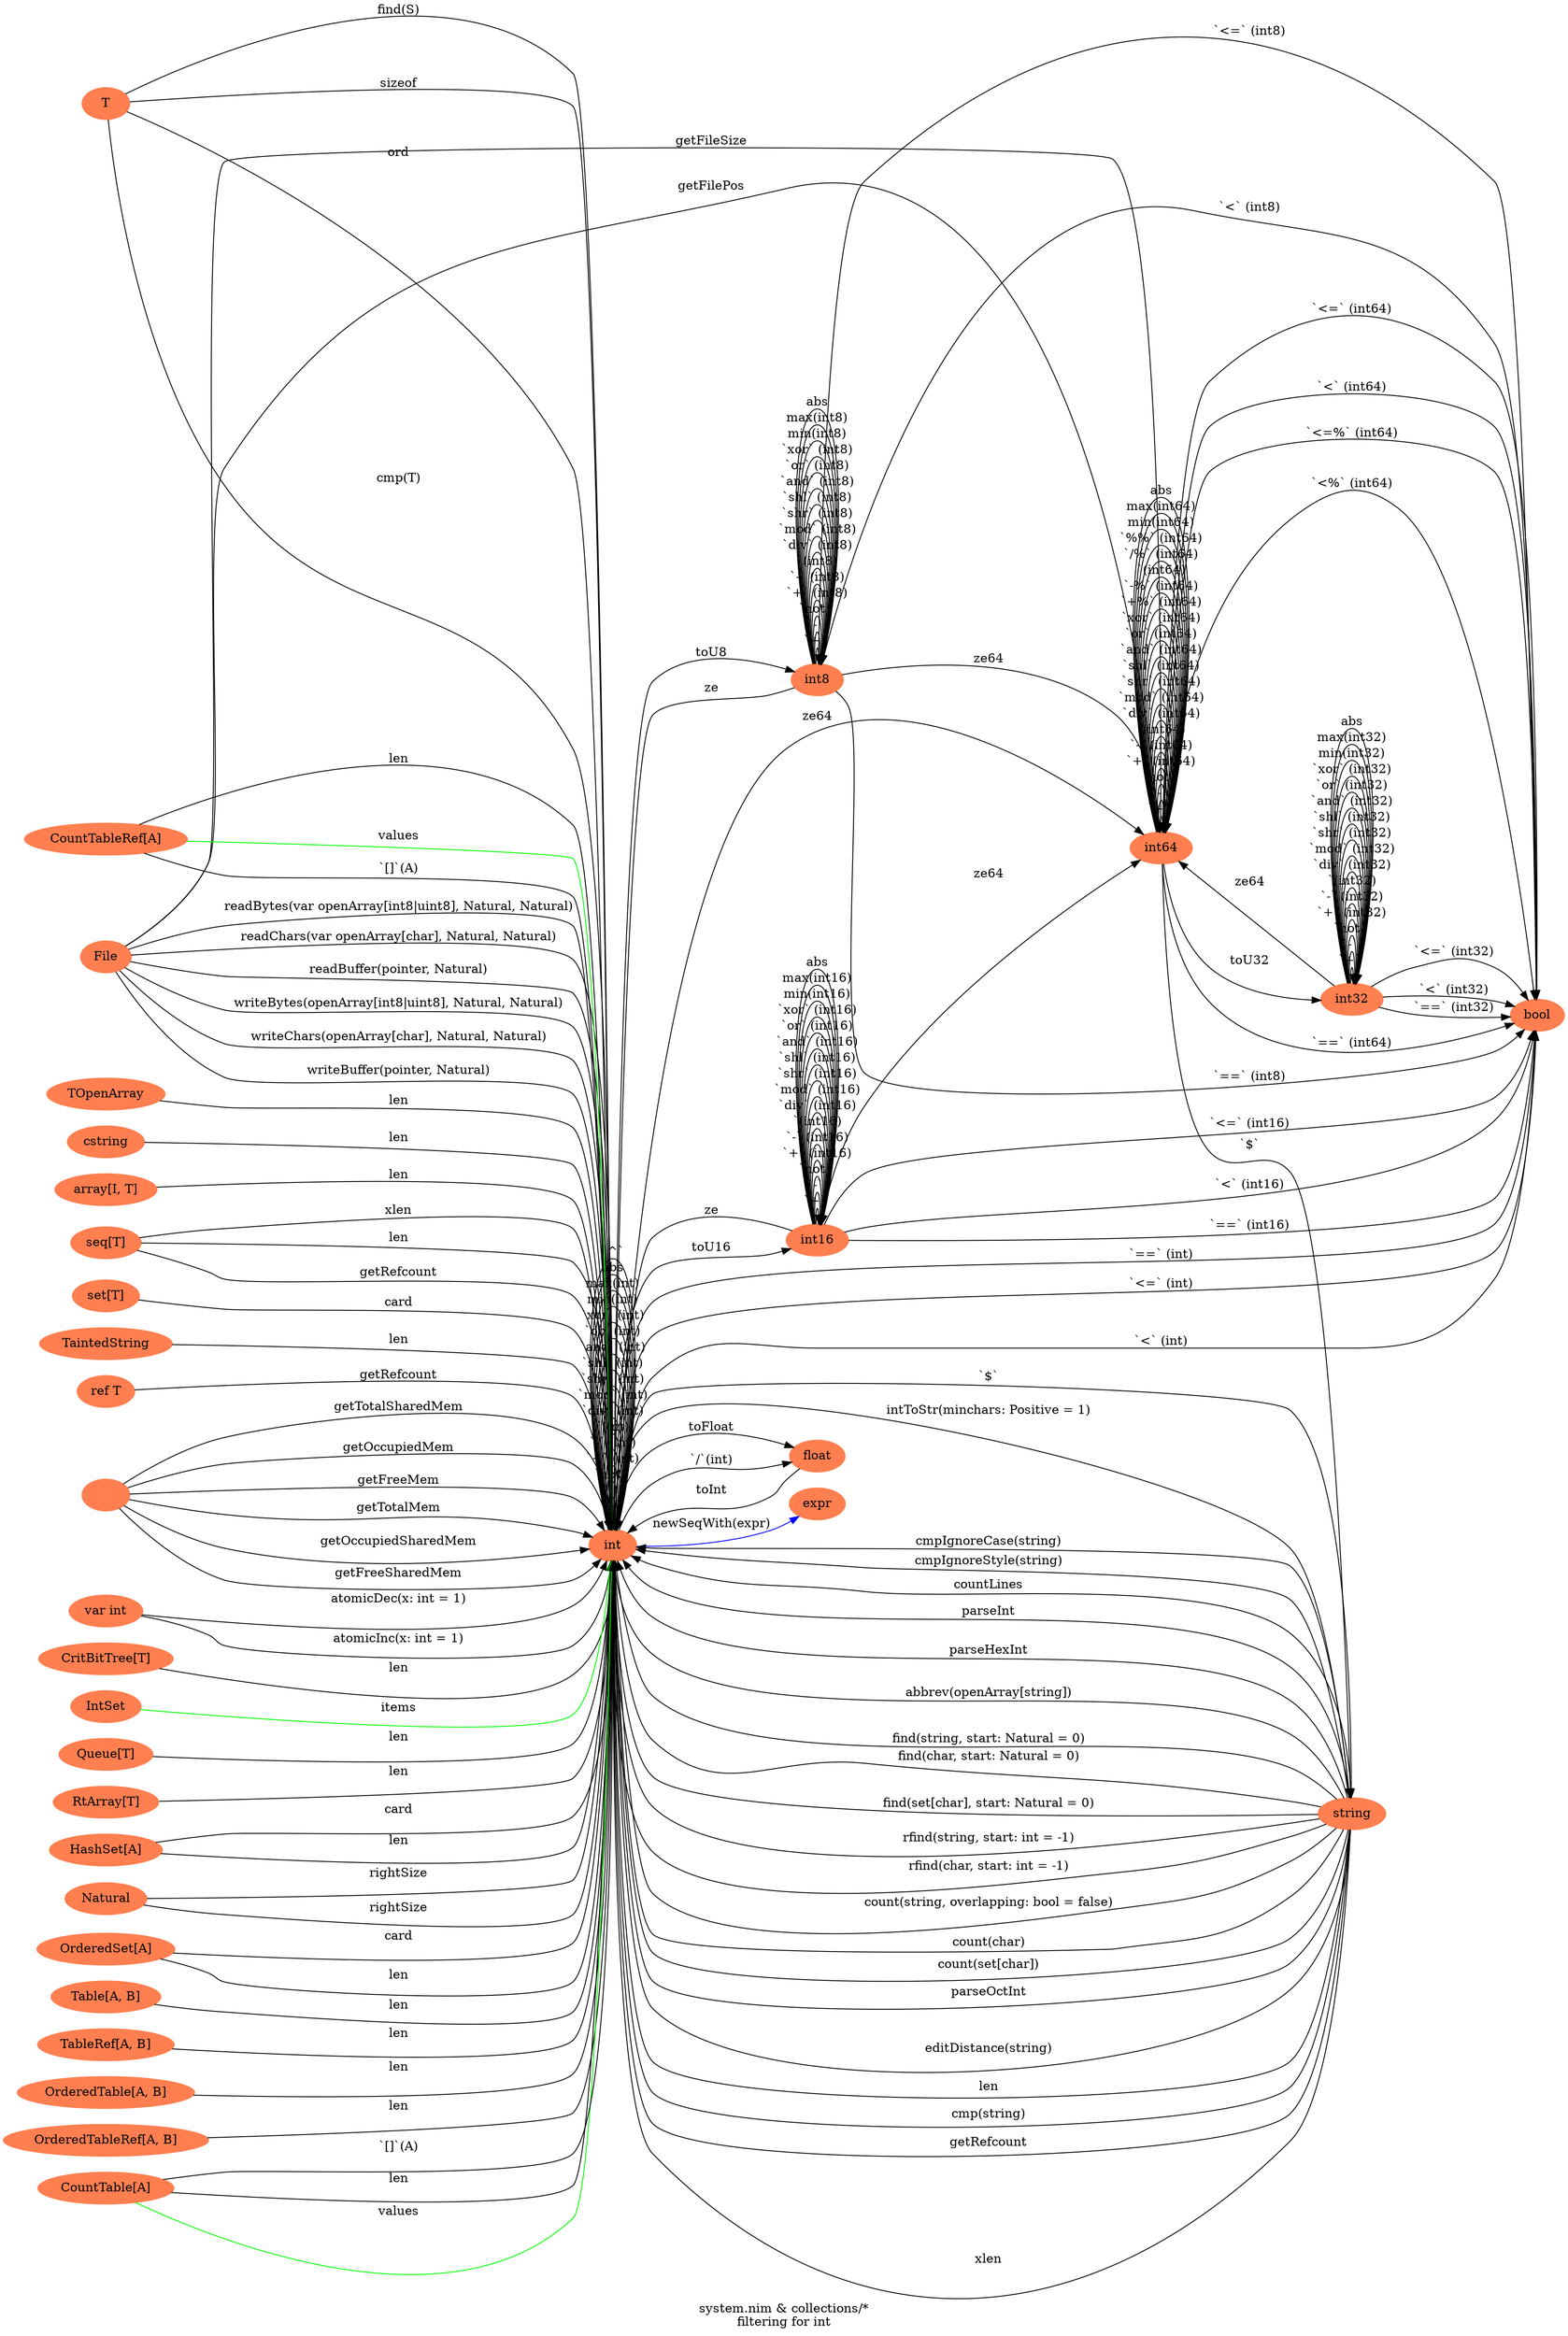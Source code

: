 digraph {
graph [
label = "system.nim & collections/*
filtering for int";
rankdir=LR;
];
node[color=coral, style=filled, label="T" ] N0;
node[color=coral, style=filled, label="int" ] N1;
N0 -> N1 [color="", label="sizeof" ];
node[color=coral, style=filled, label="TOpenArray" ] N2;
N2 -> N1 [color="", label="len" ];
node[color=coral, style=filled, label="string" ] N3;
N3 -> N1 [color="", label="len" ];
node[color=coral, style=filled, label="cstring" ] N4;
N4 -> N1 [color="", label="len" ];
node[color=coral, style=filled, label="array[I, T]" ] N5;
N5 -> N1 [color="", label="len" ];
node[color=coral, style=filled, label="seq[T]" ] N6;
N6 -> N1 [color="", label="len" ];
node[color=coral, style=filled, label="set[T]" ] N7;
N7 -> N1 [color="", label="card" ];
N0 -> N1 [color="", label="ord" ];
node[color=coral, style=filled, label="int8" ] N8;
N8 -> N1 [color="", label="ze" ];
node[color=coral, style=filled, label="int16" ] N9;
N9 -> N1 [color="", label="ze" ];
node[color=coral, style=filled, label="int64" ] N10;
N8 -> N10 [color="", label="ze64" ];
N9 -> N10 [color="", label="ze64" ];
node[color=coral, style=filled, label="int32" ] N11;
N11 -> N10 [color="", label="ze64" ];
N1 -> N10 [color="", label="ze64" ];
N1 -> N8 [color="", label="toU8" ];
N1 -> N9 [color="", label="toU16" ];
N10 -> N11 [color="", label="toU32" ];
N1 -> N1 [color="", label="`+` " ];
N8 -> N8 [color="", label="`+` " ];
N9 -> N9 [color="", label="`+` " ];
N11 -> N11 [color="", label="`+` " ];
N10 -> N10 [color="", label="`+` " ];
N1 -> N1 [color="", label="`-` " ];
N8 -> N8 [color="", label="`-` " ];
N9 -> N9 [color="", label="`-` " ];
N11 -> N11 [color="", label="`-` " ];
N10 -> N10 [color="", label="`-` " ];
N1 -> N1 [color="", label="`not` " ];
N8 -> N8 [color="", label="`not` " ];
N9 -> N9 [color="", label="`not` " ];
N11 -> N11 [color="", label="`not` " ];
N10 -> N10 [color="", label="`not` " ];
N1 -> N1 [color="", label="`+` (int)" ];
N8 -> N8 [color="", label="`+` (int8)" ];
N9 -> N9 [color="", label="`+` (int16)" ];
N11 -> N11 [color="", label="`+` (int32)" ];
N10 -> N10 [color="", label="`+` (int64)" ];
N1 -> N1 [color="", label="`-` (int)" ];
N8 -> N8 [color="", label="`-` (int8)" ];
N9 -> N9 [color="", label="`-` (int16)" ];
N11 -> N11 [color="", label="`-` (int32)" ];
N10 -> N10 [color="", label="`-` (int64)" ];
N1 -> N1 [color="", label="`(int)" ];
N8 -> N8 [color="", label="`(int8)" ];
N9 -> N9 [color="", label="`(int16)" ];
N11 -> N11 [color="", label="`(int32)" ];
N10 -> N10 [color="", label="`(int64)" ];
N1 -> N1 [color="", label="`div` (int)" ];
N8 -> N8 [color="", label="`div` (int8)" ];
N9 -> N9 [color="", label="`div` (int16)" ];
N11 -> N11 [color="", label="`div` (int32)" ];
N10 -> N10 [color="", label="`div` (int64)" ];
N1 -> N1 [color="", label="`mod` (int)" ];
N8 -> N8 [color="", label="`mod` (int8)" ];
N9 -> N9 [color="", label="`mod` (int16)" ];
N11 -> N11 [color="", label="`mod` (int32)" ];
N10 -> N10 [color="", label="`mod` (int64)" ];
N1 -> N1 [color="", label="`shr` (int)" ];
N8 -> N8 [color="", label="`shr` (int8)" ];
N9 -> N9 [color="", label="`shr` (int16)" ];
N11 -> N11 [color="", label="`shr` (int32)" ];
N10 -> N10 [color="", label="`shr` (int64)" ];
N1 -> N1 [color="", label="`shl` (int)" ];
N8 -> N8 [color="", label="`shl` (int8)" ];
N9 -> N9 [color="", label="`shl` (int16)" ];
N11 -> N11 [color="", label="`shl` (int32)" ];
N10 -> N10 [color="", label="`shl` (int64)" ];
N1 -> N1 [color="", label="`and` (int)" ];
N8 -> N8 [color="", label="`and` (int8)" ];
N9 -> N9 [color="", label="`and` (int16)" ];
N11 -> N11 [color="", label="`and` (int32)" ];
N10 -> N10 [color="", label="`and` (int64)" ];
N1 -> N1 [color="", label="`or` (int)" ];
N8 -> N8 [color="", label="`or` (int8)" ];
N9 -> N9 [color="", label="`or` (int16)" ];
N11 -> N11 [color="", label="`or` (int32)" ];
N10 -> N10 [color="", label="`or` (int64)" ];
N1 -> N1 [color="", label="`xor` (int)" ];
N8 -> N8 [color="", label="`xor` (int8)" ];
N9 -> N9 [color="", label="`xor` (int16)" ];
N11 -> N11 [color="", label="`xor` (int32)" ];
N10 -> N10 [color="", label="`xor` (int64)" ];
node[color=coral, style=filled, label="bool" ] N12;
N1 -> N12 [color="", label="`==` (int)" ];
N8 -> N12 [color="", label="`==` (int8)" ];
N9 -> N12 [color="", label="`==` (int16)" ];
N11 -> N12 [color="", label="`==` (int32)" ];
N10 -> N12 [color="", label="`==` (int64)" ];
N1 -> N12 [color="", label="`<=` (int)" ];
N8 -> N12 [color="", label="`<=` (int8)" ];
N9 -> N12 [color="", label="`<=` (int16)" ];
N11 -> N12 [color="", label="`<=` (int32)" ];
N10 -> N12 [color="", label="`<=` (int64)" ];
N1 -> N12 [color="", label="`<` (int)" ];
N8 -> N12 [color="", label="`<` (int8)" ];
N9 -> N12 [color="", label="`<` (int16)" ];
N11 -> N12 [color="", label="`<` (int32)" ];
N10 -> N12 [color="", label="`<` (int64)" ];
N10 -> N10 [color="", label="`+%` (int64)" ];
N10 -> N10 [color="", label="`-%` (int64)" ];
N10 -> N10 [color="", label="`(int64)" ];
N10 -> N10 [color="", label="`/%` (int64)" ];
N10 -> N10 [color="", label="`%%` (int64)" ];
N10 -> N12 [color="", label="`<=%` (int64)" ];
N10 -> N12 [color="", label="`<%` (int64)" ];
N0 -> N1 [color="", label="cmp(T)" ];
N3 -> N1 [color="", label="cmp(string)" ];
node[color=coral, style=filled, label="TaintedString" ] N13;
N13 -> N1 [color="", label="len" ];
node[color=coral, style=filled, label="float" ] N14;
N1 -> N14 [color="", label="toFloat" ];
N14 -> N1 [color="", label="toInt" ];
N1 -> N3 [color="", label="`$`" ];
N10 -> N3 [color="", label="`$`" ];
node[color=coral, style=filled, label="ref T" ] N15;
N15 -> N1 [color="", label="getRefcount" ];
N3 -> N1 [color="", label="getRefcount" ];
N6 -> N1 [color="", label="getRefcount" ];
node[color=coral, style=filled, label="" ] N16;
N16 -> N1 [color="", label="getOccupiedMem" ];
N16 -> N1 [color="", label="getFreeMem" ];
N16 -> N1 [color="", label="getTotalMem" ];
N16 -> N1 [color="", label="getOccupiedSharedMem" ];
N16 -> N1 [color="", label="getFreeSharedMem" ];
N16 -> N1 [color="", label="getTotalSharedMem" ];
N1 -> N1 [color="", label="min(int)" ];
N8 -> N8 [color="", label="min(int8)" ];
N9 -> N9 [color="", label="min(int16)" ];
N11 -> N11 [color="", label="min(int32)" ];
N10 -> N10 [color="", label="min(int64)" ];
N1 -> N1 [color="", label="max(int)" ];
N8 -> N8 [color="", label="max(int8)" ];
N9 -> N9 [color="", label="max(int16)" ];
N11 -> N11 [color="", label="max(int32)" ];
N10 -> N10 [color="", label="max(int64)" ];
N0 -> N1 [color="", label="find(S)" ];
N1 -> N1 [color="", label="abs" ];
N8 -> N8 [color="", label="abs" ];
N9 -> N9 [color="", label="abs" ];
N11 -> N11 [color="", label="abs" ];
N10 -> N10 [color="", label="abs" ];
node[color=coral, style=filled, label="File" ] N17;
N17 -> N10 [color="", label="getFileSize" ];
N17 -> N1 [color="", label="readBytes(var openArray[int8|uint8], Natural, Natural)" ];
N17 -> N1 [color="", label="readChars(var openArray[char], Natural, Natural)" ];
N17 -> N1 [color="", label="readBuffer(pointer, Natural)" ];
N17 -> N1 [color="", label="writeBytes(openArray[int8|uint8], Natural, Natural)" ];
N17 -> N1 [color="", label="writeChars(openArray[char], Natural, Natural)" ];
N17 -> N1 [color="", label="writeBuffer(pointer, Natural)" ];
N17 -> N10 [color="", label="getFilePos" ];
node[color=coral, style=filled, label="var int" ] N18;
N18 -> N1 [color="", label="atomicInc(x: int = 1)" ];
N18 -> N1 [color="", label="atomicDec(x: int = 1)" ];
N1 -> N14 [color="", label="`/`(int)" ];
N1 -> N1 [color="", label="`^`" ];
N3 -> N1 [color="", label="xlen" ];
N6 -> N1 [color="", label="xlen" ];
node[color=coral, style=filled, label="CritBitTree[T]" ] N19;
N19 -> N1 [color="", label="len" ];
node[color=coral, style=filled, label="IntSet" ] N20;
N20 -> N1 [color="green", label="items" ];
node[color=coral, style=filled, label="Queue[T]" ] N21;
N21 -> N1 [color="", label="len" ];
node[color=coral, style=filled, label="RtArray[T]" ] N22;
N22 -> N1 [color="", label="len" ];
node[color=coral, style=filled, label="expr" ] N23;
N1 -> N23 [color="blue", label="newSeqWith(expr)" ];
node[color=coral, style=filled, label="HashSet[A]" ] N24;
N24 -> N1 [color="", label="len" ];
N24 -> N1 [color="", label="card" ];
node[color=coral, style=filled, label="Natural" ] N25;
N25 -> N1 [color="", label="rightSize" ];
node[color=coral, style=filled, label="OrderedSet[A]" ] N26;
N26 -> N1 [color="", label="len" ];
N26 -> N1 [color="", label="card" ];
node[color=coral, style=filled, label="Table[A, B]" ] N27;
N27 -> N1 [color="", label="len" ];
N25 -> N1 [color="", label="rightSize" ];
node[color=coral, style=filled, label="TableRef[A, B]" ] N28;
N28 -> N1 [color="", label="len" ];
node[color=coral, style=filled, label="OrderedTable[A, B]" ] N29;
N29 -> N1 [color="", label="len" ];
node[color=coral, style=filled, label="OrderedTableRef[A, B]" ] N30;
N30 -> N1 [color="", label="len" ];
node[color=coral, style=filled, label="CountTable[A]" ] N31;
N31 -> N1 [color="", label="len" ];
N31 -> N1 [color="green", label="values" ];
N31 -> N1 [color="", label="`[]`(A)" ];
node[color=coral, style=filled, label="CountTableRef[A]" ] N32;
N32 -> N1 [color="", label="len" ];
N32 -> N1 [color="green", label="values" ];
N32 -> N1 [color="", label="`[]`(A)" ];
N3 -> N1 [color="", label="cmpIgnoreCase(string)" ];
N3 -> N1 [color="", label="cmpIgnoreStyle(string)" ];
N3 -> N1 [color="", label="countLines" ];
N1 -> N3 [color="", label="intToStr(minchars: Positive = 1)" ];
N3 -> N1 [color="", label="parseInt" ];
N3 -> N1 [color="", label="parseHexInt" ];
N3 -> N1 [color="", label="abbrev(openArray[string])" ];
N3 -> N1 [color="", label="find(string, start: Natural = 0)" ];
N3 -> N1 [color="", label="find(char, start: Natural = 0)" ];
N3 -> N1 [color="", label="find(set[char], start: Natural = 0)" ];
N3 -> N1 [color="", label="rfind(string, start: int = -1)" ];
N3 -> N1 [color="", label="rfind(char, start: int = -1)" ];
N3 -> N1 [color="", label="count(string, overlapping: bool = false)" ];
N3 -> N1 [color="", label="count(char)" ];
N3 -> N1 [color="", label="count(set[char])" ];
N3 -> N1 [color="", label="parseOctInt" ];
N3 -> N1 [color="", label="editDistance(string)" ];
}
